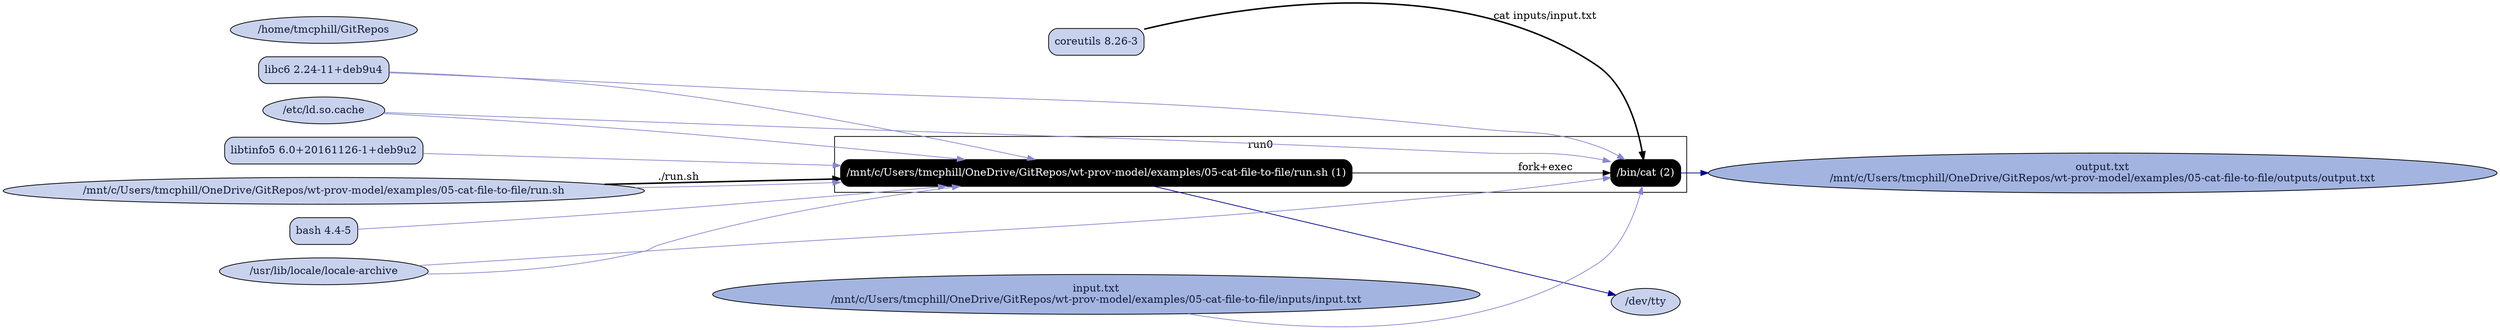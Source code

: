 digraph G {
    rankdir=LR;

    /* programs */
    node [shape=box fontcolor=white fillcolor=black style="filled,rounded"];
    subgraph cluster_run0 {
        label="run0";
        prog0 [label="/mnt/c/Users/tmcphill/OneDrive/GitRepos/wt-prov-model/examples/05-cat-file-to-file/run.sh (1)"];
        prog1 [label="/bin/cat (2)"];
        prog0 -> prog1 [label="fork+exec"];
    }

    node [shape=ellipse fontcolor="#131C39" fillcolor="#C9D2ED"];

    /* system packages */
    "pkg bash" [shape=box,label="bash 4.4-5"];
    "pkg coreutils" [shape=box,label="coreutils 8.26-3"];
    "pkg libc6" [shape=box,label="libc6 2.24-11+deb9u4"];
    "pkg libtinfo5" [shape=box,label="libtinfo5 6.0+20161126-1+deb9u2"];

    /* other files */
    "/dev/tty";
    "/etc/ld.so.cache";
    "/home/tmcphill/GitRepos";
    "/mnt/c/Users/tmcphill/OneDrive/GitRepos/wt-prov-model/examples/05-cat-file-to-file/inputs/input.txt" [fillcolor="#A3B4E0", label="input.txt\n/mnt/c/Users/tmcphill/OneDrive/GitRepos/wt-prov-model/examples/05-cat-file-to-file/inputs/input.txt"];
    "/mnt/c/Users/tmcphill/OneDrive/GitRepos/wt-prov-model/examples/05-cat-file-to-file/outputs/output.txt" [fillcolor="#A3B4E0", label="output.txt\n/mnt/c/Users/tmcphill/OneDrive/GitRepos/wt-prov-model/examples/05-cat-file-to-file/outputs/output.txt"];
    "/mnt/c/Users/tmcphill/OneDrive/GitRepos/wt-prov-model/examples/05-cat-file-to-file/run.sh";
    "/usr/lib/locale/locale-archive";

    "/mnt/c/Users/tmcphill/OneDrive/GitRepos/wt-prov-model/examples/05-cat-file-to-file/run.sh" -> prog0 [style=bold, label="./run.sh"];
    "pkg bash" -> prog0 [color="#8888CC"];
    "pkg libc6" -> prog0 [color="#8888CC"];
    "/etc/ld.so.cache" -> prog0 [color="#8888CC"];
    "pkg libtinfo5" -> prog0 [color="#8888CC"];
    prog0 -> "/dev/tty" [color="#000088"];
    "/usr/lib/locale/locale-archive" -> prog0 [color="#8888CC"];
    "/mnt/c/Users/tmcphill/OneDrive/GitRepos/wt-prov-model/examples/05-cat-file-to-file/run.sh" -> prog0 [color="#8888CC"];
    prog1 -> "/mnt/c/Users/tmcphill/OneDrive/GitRepos/wt-prov-model/examples/05-cat-file-to-file/outputs/output.txt" [color="#000088"];
    "pkg coreutils" -> prog1 [style=bold, label="cat inputs/input.txt"];
    "pkg libc6" -> prog1 [color="#8888CC"];
    "/etc/ld.so.cache" -> prog1 [color="#8888CC"];
    "/usr/lib/locale/locale-archive" -> prog1 [color="#8888CC"];
    "/mnt/c/Users/tmcphill/OneDrive/GitRepos/wt-prov-model/examples/05-cat-file-to-file/inputs/input.txt" -> prog1 [color="#8888CC"];
}
